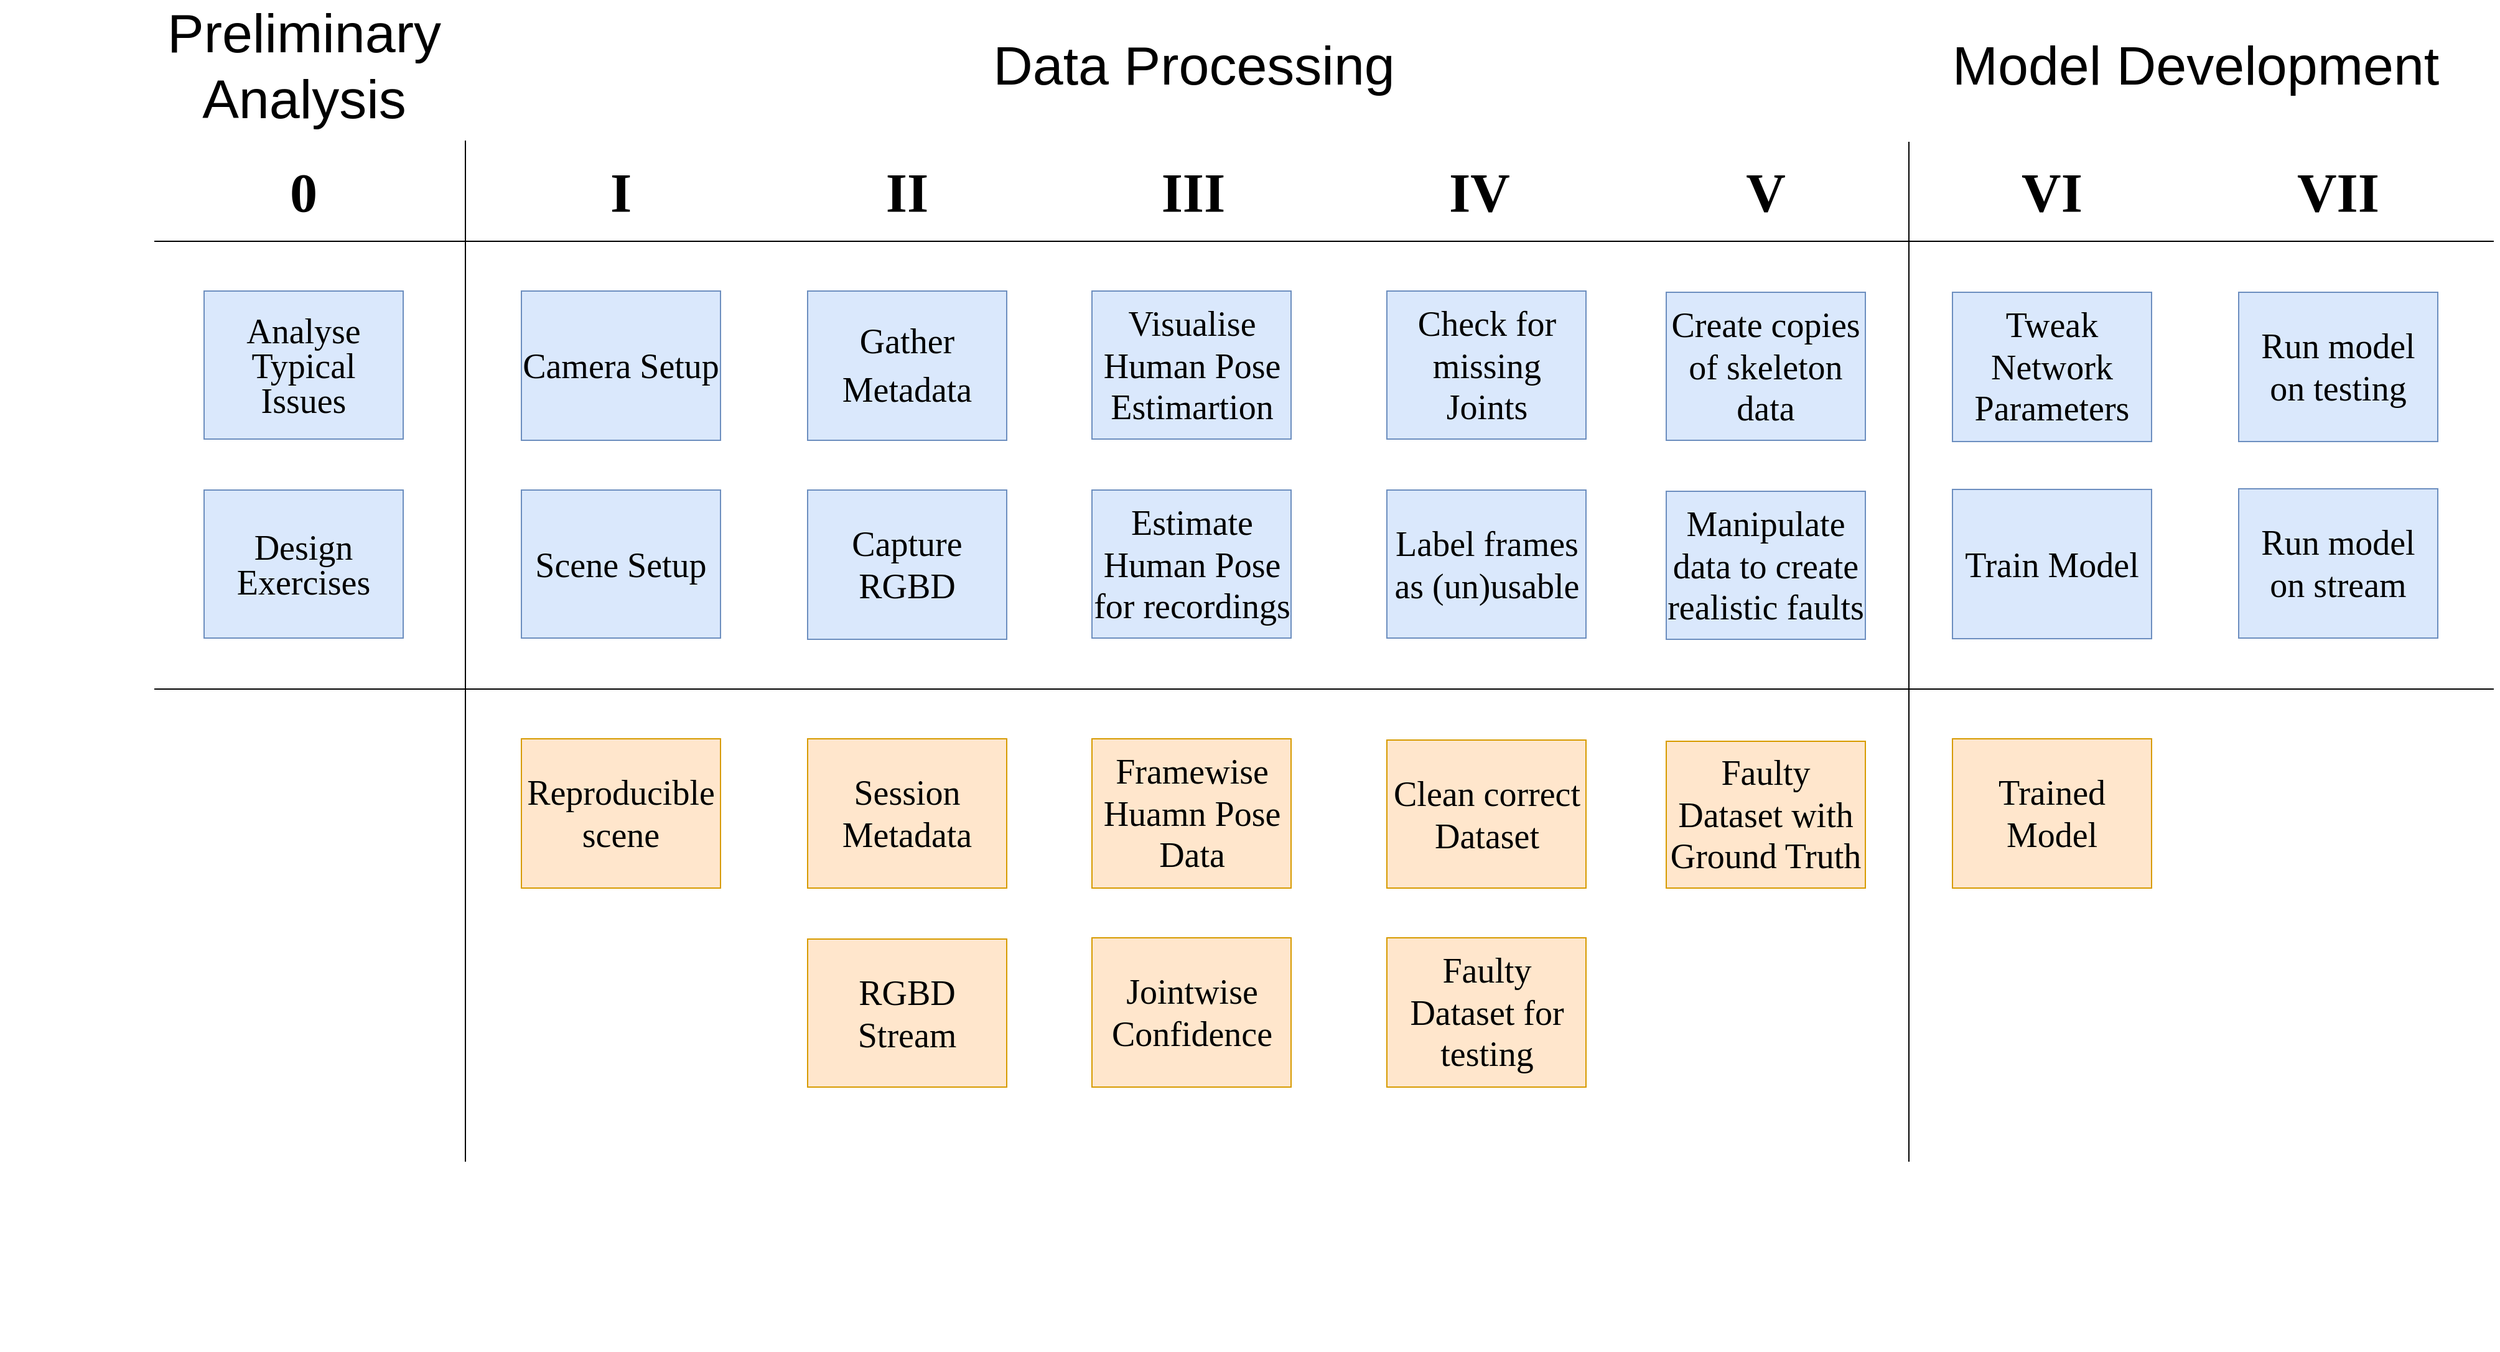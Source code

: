 <mxfile>
    <diagram name="Page-1" id="ac4h406wWW4bEMP7UDfq">
        <mxGraphModel dx="2360" dy="922" grid="1" gridSize="10" guides="1" tooltips="1" connect="1" arrows="1" fold="1" page="0" pageScale="1" pageWidth="900" pageHeight="1600" math="0" shadow="0">
            <root>
                <mxCell id="0"/>
                <mxCell id="1" parent="0"/>
                <mxCell id="NySY9oQquJpXbw-OSOqT-5" value="&lt;font style=&quot;font-size: 44px;&quot; face=&quot;Times New Roman&quot;&gt;II&lt;/font&gt;" style="swimlane;whiteSpace=wrap;html=1;strokeColor=none;fillColor=none;swimlaneLine=0;" parent="1" vertex="1">
                    <mxGeometry x="350" y="150" width="230" height="730" as="geometry"/>
                </mxCell>
                <mxCell id="NySY9oQquJpXbw-OSOqT-31" value="" style="endArrow=none;html=1;rounded=0;fontFamily=Times New Roman;fontSize=22;" parent="NySY9oQquJpXbw-OSOqT-5" edge="1">
                    <mxGeometry width="50" height="50" relative="1" as="geometry">
                        <mxPoint x="-490" y="410" as="sourcePoint"/>
                        <mxPoint x="1390" y="410" as="targetPoint"/>
                    </mxGeometry>
                </mxCell>
                <mxCell id="NySY9oQquJpXbw-OSOqT-37" value="&lt;div style=&quot;font-size: 28px;&quot;&gt;&lt;font style=&quot;font-size: 28px;&quot;&gt;Session Metadata&lt;/font&gt;&lt;/div&gt;" style="rounded=0;whiteSpace=wrap;html=1;fontFamily=Times New Roman;fontSize=28;fillColor=#ffe6cc;strokeColor=#d79b00;" parent="NySY9oQquJpXbw-OSOqT-5" vertex="1">
                    <mxGeometry x="35" y="450" width="160" height="120" as="geometry"/>
                </mxCell>
                <mxCell id="NySY9oQquJpXbw-OSOqT-39" value="&lt;p style=&quot;line-height: 70%; font-size: 28px;&quot;&gt;&lt;font style=&quot;font-size: 28px;&quot;&gt;Gather&lt;br&gt;&lt;br&gt;Metadata&lt;br style=&quot;font-size: 28px;&quot;&gt;&lt;/font&gt;&lt;/p&gt;" style="rounded=0;whiteSpace=wrap;html=1;fontFamily=Times New Roman;fontSize=28;fillColor=#dae8fc;strokeColor=#6c8ebf;" parent="NySY9oQquJpXbw-OSOqT-5" vertex="1">
                    <mxGeometry x="35" y="90" width="160" height="120" as="geometry"/>
                </mxCell>
                <mxCell id="NySY9oQquJpXbw-OSOqT-40" value="Capture RGBD" style="rounded=0;whiteSpace=wrap;html=1;fontFamily=Times New Roman;fontSize=28;fillColor=#dae8fc;strokeColor=#6c8ebf;" parent="NySY9oQquJpXbw-OSOqT-5" vertex="1">
                    <mxGeometry x="35" y="250" width="160" height="120" as="geometry"/>
                </mxCell>
                <mxCell id="NySY9oQquJpXbw-OSOqT-6" value="&lt;font style=&quot;font-size: 44px;&quot; face=&quot;Times New Roman&quot;&gt;I&lt;/font&gt;" style="swimlane;whiteSpace=wrap;html=1;strokeColor=none;fillColor=none;swimlaneLine=0;" parent="1" vertex="1">
                    <mxGeometry x="120" y="150" width="230" height="730" as="geometry"/>
                </mxCell>
                <mxCell id="NySY9oQquJpXbw-OSOqT-13" value="&lt;p style=&quot;line-height: 70%; font-size: 28px;&quot;&gt;&lt;font style=&quot;font-size: 28px;&quot;&gt;Camera Setup&lt;br style=&quot;font-size: 28px;&quot;&gt;&lt;/font&gt;&lt;/p&gt;" style="rounded=0;whiteSpace=wrap;html=1;fontFamily=Times New Roman;fontSize=28;fillColor=#dae8fc;strokeColor=#6c8ebf;" parent="NySY9oQquJpXbw-OSOqT-6" vertex="1">
                    <mxGeometry x="35" y="90" width="160" height="120" as="geometry"/>
                </mxCell>
                <mxCell id="NySY9oQquJpXbw-OSOqT-22" value="&lt;p style=&quot;line-height: 100%; font-size: 28px;&quot;&gt;Scene Setup&lt;br style=&quot;font-size: 28px;&quot;&gt;&lt;/p&gt;" style="rounded=0;whiteSpace=wrap;html=1;fontFamily=Times New Roman;fontSize=28;fillColor=#dae8fc;strokeColor=#6c8ebf;" parent="NySY9oQquJpXbw-OSOqT-6" vertex="1">
                    <mxGeometry x="35" y="250" width="160" height="119" as="geometry"/>
                </mxCell>
                <mxCell id="NySY9oQquJpXbw-OSOqT-35" value="&lt;font style=&quot;font-size: 28px;&quot;&gt;Reproducible scene&lt;/font&gt;" style="rounded=0;whiteSpace=wrap;html=1;fontFamily=Times New Roman;fontSize=28;fillColor=#ffe6cc;strokeColor=#d79b00;" parent="NySY9oQquJpXbw-OSOqT-6" vertex="1">
                    <mxGeometry x="35" y="450" width="160" height="120" as="geometry"/>
                </mxCell>
                <mxCell id="NySY9oQquJpXbw-OSOqT-7" value="&lt;font style=&quot;font-size: 44px;&quot; face=&quot;Times New Roman&quot;&gt;IV&lt;/font&gt;" style="swimlane;whiteSpace=wrap;html=1;strokeColor=none;fillColor=none;swimlaneLine=0;" parent="1" vertex="1">
                    <mxGeometry x="810" y="150" width="230" height="730" as="geometry"/>
                </mxCell>
                <mxCell id="4" value="Check for missing Joints" style="rounded=0;whiteSpace=wrap;html=1;fontFamily=Times New Roman;fontSize=28;fillColor=#dae8fc;strokeColor=#6c8ebf;" parent="NySY9oQquJpXbw-OSOqT-7" vertex="1">
                    <mxGeometry x="40.5" y="90" width="160" height="119" as="geometry"/>
                </mxCell>
                <mxCell id="6" value="&lt;div style=&quot;font-size: 28px;&quot;&gt;&lt;font style=&quot;font-size: 28px;&quot;&gt;Clean correct Dataset&lt;/font&gt;&lt;/div&gt;" style="rounded=0;whiteSpace=wrap;html=1;fontFamily=Times New Roman;fontSize=28;fillColor=#ffe6cc;strokeColor=#d79b00;" parent="NySY9oQquJpXbw-OSOqT-7" vertex="1">
                    <mxGeometry x="40.5" y="451" width="160" height="119" as="geometry"/>
                </mxCell>
                <mxCell id="7" value="Label frames as (un)usable" style="rounded=0;whiteSpace=wrap;html=1;fontFamily=Times New Roman;fontSize=28;fillColor=#dae8fc;strokeColor=#6c8ebf;" parent="NySY9oQquJpXbw-OSOqT-7" vertex="1">
                    <mxGeometry x="40.5" y="250" width="160" height="119" as="geometry"/>
                </mxCell>
                <mxCell id="NySY9oQquJpXbw-OSOqT-8" value="&lt;font style=&quot;font-size: 44px;&quot; face=&quot;Times New Roman&quot;&gt;III&lt;/font&gt;" style="swimlane;whiteSpace=wrap;html=1;strokeColor=none;fillColor=none;swimlaneLine=0;" parent="1" vertex="1">
                    <mxGeometry x="580" y="150" width="230" height="942" as="geometry"/>
                </mxCell>
                <mxCell id="NySY9oQquJpXbw-OSOqT-42" value="Visualise Human Pose Estimartion" style="rounded=0;whiteSpace=wrap;html=1;fontFamily=Times New Roman;fontSize=28;fillColor=#dae8fc;strokeColor=#6c8ebf;" parent="NySY9oQquJpXbw-OSOqT-8" vertex="1">
                    <mxGeometry x="33.5" y="90" width="160" height="119" as="geometry"/>
                </mxCell>
                <mxCell id="NySY9oQquJpXbw-OSOqT-43" value="Estimate Human Pose for recordings" style="rounded=0;whiteSpace=wrap;html=1;fontFamily=Times New Roman;fontSize=28;fillColor=#dae8fc;strokeColor=#6c8ebf;" parent="NySY9oQquJpXbw-OSOqT-8" vertex="1">
                    <mxGeometry x="33.5" y="250" width="160" height="119" as="geometry"/>
                </mxCell>
                <mxCell id="2" value="&lt;div style=&quot;font-size: 28px;&quot;&gt;&lt;font style=&quot;font-size: 28px;&quot;&gt;Framewise Huamn Pose Data&lt;/font&gt;&lt;/div&gt;" style="rounded=0;whiteSpace=wrap;html=1;fontFamily=Times New Roman;fontSize=28;fillColor=#ffe6cc;strokeColor=#d79b00;" parent="NySY9oQquJpXbw-OSOqT-8" vertex="1">
                    <mxGeometry x="33.5" y="450" width="160" height="120" as="geometry"/>
                </mxCell>
                <mxCell id="NySY9oQquJpXbw-OSOqT-9" value="&lt;font style=&quot;font-size: 44px;&quot; face=&quot;Times New Roman&quot;&gt;V&lt;/font&gt;" style="swimlane;whiteSpace=wrap;html=1;strokeColor=none;fillColor=none;swimlaneLine=0;" parent="1" vertex="1">
                    <mxGeometry x="1040" y="150" width="230" height="670" as="geometry"/>
                </mxCell>
                <mxCell id="8" value="Create copies of skeleton data" style="rounded=0;whiteSpace=wrap;html=1;fontFamily=Times New Roman;fontSize=28;fillColor=#dae8fc;strokeColor=#6c8ebf;" parent="NySY9oQquJpXbw-OSOqT-9" vertex="1">
                    <mxGeometry x="35" y="91" width="160" height="119" as="geometry"/>
                </mxCell>
                <mxCell id="9" value="Manipulate data to create realistic faults" style="rounded=0;whiteSpace=wrap;html=1;fontFamily=Times New Roman;fontSize=28;fillColor=#dae8fc;strokeColor=#6c8ebf;" parent="NySY9oQquJpXbw-OSOqT-9" vertex="1">
                    <mxGeometry x="35" y="251" width="160" height="119" as="geometry"/>
                </mxCell>
                <mxCell id="NySY9oQquJpXbw-OSOqT-11" value="&lt;font style=&quot;font-size: 44px;&quot; face=&quot;Times New Roman&quot;&gt;VII&lt;/font&gt;" style="swimlane;whiteSpace=wrap;html=1;startSize=23;strokeColor=none;fillColor=none;swimlaneLine=0;" parent="1" vertex="1">
                    <mxGeometry x="1500" y="150" width="230" height="670" as="geometry"/>
                </mxCell>
                <mxCell id="28" value="&lt;p style=&quot;line-height: 120%; font-size: 28px;&quot;&gt;&lt;font style=&quot;font-size: 28px;&quot;&gt;Run model on testing&lt;br style=&quot;font-size: 28px;&quot;&gt;&lt;/font&gt;&lt;/p&gt;" style="rounded=0;whiteSpace=wrap;html=1;fontFamily=Times New Roman;fontSize=28;fillColor=#dae8fc;strokeColor=#6c8ebf;" vertex="1" parent="NySY9oQquJpXbw-OSOqT-11">
                    <mxGeometry x="35" y="91" width="160" height="120" as="geometry"/>
                </mxCell>
                <mxCell id="29" value="&lt;p style=&quot;line-height: 120%; font-size: 28px;&quot;&gt;&lt;font style=&quot;font-size: 28px;&quot;&gt;Run model on stream&lt;br style=&quot;font-size: 28px;&quot;&gt;&lt;/font&gt;&lt;/p&gt;" style="rounded=0;whiteSpace=wrap;html=1;fontFamily=Times New Roman;fontSize=28;fillColor=#dae8fc;strokeColor=#6c8ebf;" vertex="1" parent="NySY9oQquJpXbw-OSOqT-11">
                    <mxGeometry x="35" y="249" width="160" height="120" as="geometry"/>
                </mxCell>
                <mxCell id="NySY9oQquJpXbw-OSOqT-12" value="&lt;font style=&quot;font-size: 44px;&quot; face=&quot;Times New Roman&quot;&gt;VI&lt;/font&gt;" style="swimlane;whiteSpace=wrap;html=1;strokeColor=none;fillColor=none;swimlaneLine=0;" parent="1" vertex="1">
                    <mxGeometry x="1270" y="150" width="230" height="670" as="geometry"/>
                </mxCell>
                <mxCell id="25" value="&lt;p style=&quot;line-height: 120%; font-size: 28px;&quot;&gt;&lt;font style=&quot;font-size: 28px;&quot;&gt;Tweak Network Parameters&lt;br style=&quot;font-size: 28px;&quot;&gt;&lt;/font&gt;&lt;/p&gt;" style="rounded=0;whiteSpace=wrap;html=1;fontFamily=Times New Roman;fontSize=28;fillColor=#dae8fc;strokeColor=#6c8ebf;" vertex="1" parent="NySY9oQquJpXbw-OSOqT-12">
                    <mxGeometry x="35" y="91" width="160" height="120" as="geometry"/>
                </mxCell>
                <mxCell id="26" value="&lt;p style=&quot;line-height: 70%; font-size: 28px;&quot;&gt;&lt;font style=&quot;font-size: 28px;&quot;&gt;Train Model&lt;/font&gt;&lt;/p&gt;" style="rounded=0;whiteSpace=wrap;html=1;fontFamily=Times New Roman;fontSize=28;fillColor=#dae8fc;strokeColor=#6c8ebf;" vertex="1" parent="NySY9oQquJpXbw-OSOqT-12">
                    <mxGeometry x="35" y="249.5" width="160" height="120" as="geometry"/>
                </mxCell>
                <mxCell id="27" value="&lt;div style=&quot;font-size: 28px;&quot;&gt;&lt;font style=&quot;font-size: 28px;&quot;&gt;Trained Model&lt;/font&gt;&lt;/div&gt;" style="rounded=0;whiteSpace=wrap;html=1;fontFamily=Times New Roman;fontSize=28;fillColor=#ffe6cc;strokeColor=#d79b00;" vertex="1" parent="NySY9oQquJpXbw-OSOqT-12">
                    <mxGeometry x="35" y="450" width="160" height="120" as="geometry"/>
                </mxCell>
                <mxCell id="NySY9oQquJpXbw-OSOqT-30" value="" style="endArrow=none;html=1;rounded=0;fontFamily=Times New Roman;fontSize=22;" parent="1" edge="1">
                    <mxGeometry width="50" height="50" relative="1" as="geometry">
                        <mxPoint x="-140" y="200" as="sourcePoint"/>
                        <mxPoint x="1740" y="200" as="targetPoint"/>
                    </mxGeometry>
                </mxCell>
                <mxCell id="NySY9oQquJpXbw-OSOqT-38" value="&lt;div style=&quot;font-size: 28px;&quot;&gt;&lt;font style=&quot;font-size: 28px;&quot;&gt;RGBD Stream&lt;/font&gt;&lt;/div&gt;" style="rounded=0;whiteSpace=wrap;html=1;fontFamily=Times New Roman;fontSize=28;fillColor=#ffe6cc;strokeColor=#d79b00;" parent="1" vertex="1">
                    <mxGeometry x="385" y="761" width="160" height="119" as="geometry"/>
                </mxCell>
                <mxCell id="3" value="&lt;div style=&quot;font-size: 28px;&quot;&gt;&lt;font style=&quot;font-size: 28px;&quot;&gt;Jointwise Confidence&lt;/font&gt;&lt;/div&gt;" style="rounded=0;whiteSpace=wrap;html=1;fontFamily=Times New Roman;fontSize=28;fillColor=#ffe6cc;strokeColor=#d79b00;" parent="1" vertex="1">
                    <mxGeometry x="613.5" y="760" width="160" height="120" as="geometry"/>
                </mxCell>
                <mxCell id="5" value="&lt;div style=&quot;font-size: 28px;&quot;&gt;&lt;font style=&quot;font-size: 28px;&quot;&gt;Faulty Dataset for testing&lt;/font&gt;&lt;/div&gt;" style="rounded=0;whiteSpace=wrap;html=1;fontFamily=Times New Roman;fontSize=28;fillColor=#ffe6cc;strokeColor=#d79b00;" parent="1" vertex="1">
                    <mxGeometry x="850.5" y="760" width="160" height="120" as="geometry"/>
                </mxCell>
                <mxCell id="10" value="&lt;div style=&quot;font-size: 28px;&quot;&gt;&lt;font style=&quot;font-size: 28px;&quot;&gt;Faulty Dataset with Ground Truth&lt;/font&gt;&lt;/div&gt;" style="rounded=0;whiteSpace=wrap;html=1;fontFamily=Times New Roman;fontSize=28;fillColor=#ffe6cc;strokeColor=#d79b00;" parent="1" vertex="1">
                    <mxGeometry x="1075" y="602" width="160" height="118" as="geometry"/>
                </mxCell>
                <mxCell id="11" value="" style="endArrow=none;html=1;rounded=0;fontFamily=Times New Roman;fontSize=22;" parent="1" edge="1">
                    <mxGeometry width="50" height="50" relative="1" as="geometry">
                        <mxPoint x="1270" y="120" as="sourcePoint"/>
                        <mxPoint x="1270" y="940" as="targetPoint"/>
                    </mxGeometry>
                </mxCell>
                <mxCell id="12" value="Data Processing" style="text;html=1;strokeColor=none;fillColor=none;align=center;verticalAlign=middle;whiteSpace=wrap;rounded=0;fontSize=44;" parent="1" vertex="1">
                    <mxGeometry x="451.75" y="44" width="486.5" height="30" as="geometry"/>
                </mxCell>
                <mxCell id="13" value="Model Development" style="text;html=1;strokeColor=none;fillColor=none;align=center;verticalAlign=middle;whiteSpace=wrap;rounded=0;fontSize=44;" parent="1" vertex="1">
                    <mxGeometry x="1257" y="44" width="486.5" height="30" as="geometry"/>
                </mxCell>
                <mxCell id="14" value="" style="endArrow=none;html=1;rounded=0;fontFamily=Times New Roman;fontSize=22;" edge="1" parent="1">
                    <mxGeometry width="50" height="50" relative="1" as="geometry">
                        <mxPoint x="110" y="119" as="sourcePoint"/>
                        <mxPoint x="110" y="940" as="targetPoint"/>
                    </mxGeometry>
                </mxCell>
                <mxCell id="16" value="&lt;font face=&quot;Times New Roman&quot;&gt;&lt;span style=&quot;font-size: 44px;&quot;&gt;0&lt;/span&gt;&lt;/font&gt;" style="swimlane;whiteSpace=wrap;html=1;strokeColor=none;fillColor=none;swimlaneLine=0;startSize=23;" vertex="1" parent="1">
                    <mxGeometry x="-135" y="150" width="230" height="730" as="geometry"/>
                </mxCell>
                <mxCell id="18" value="&lt;p style=&quot;line-height: 100%; font-size: 28px;&quot;&gt;Analyse Typical Issues&lt;br style=&quot;font-size: 28px;&quot;&gt;&lt;/p&gt;" style="rounded=0;whiteSpace=wrap;html=1;fontFamily=Times New Roman;fontSize=28;fillColor=#dae8fc;strokeColor=#6c8ebf;" vertex="1" parent="16">
                    <mxGeometry x="35" y="90" width="160" height="119" as="geometry"/>
                </mxCell>
                <mxCell id="21" value="&lt;p style=&quot;line-height: 100%; font-size: 28px;&quot;&gt;Design Exercises&lt;br style=&quot;font-size: 28px;&quot;&gt;&lt;/p&gt;" style="rounded=0;whiteSpace=wrap;html=1;fontFamily=Times New Roman;fontSize=28;fillColor=#dae8fc;strokeColor=#6c8ebf;" vertex="1" parent="16">
                    <mxGeometry x="35" y="250" width="160" height="119" as="geometry"/>
                </mxCell>
                <mxCell id="22" value="Preliminary&lt;br&gt;Analysis" style="text;html=1;strokeColor=none;fillColor=none;align=center;verticalAlign=middle;whiteSpace=wrap;rounded=0;fontSize=44;" vertex="1" parent="1">
                    <mxGeometry x="-263.25" y="44" width="486.5" height="30" as="geometry"/>
                </mxCell>
            </root>
        </mxGraphModel>
    </diagram>
</mxfile>